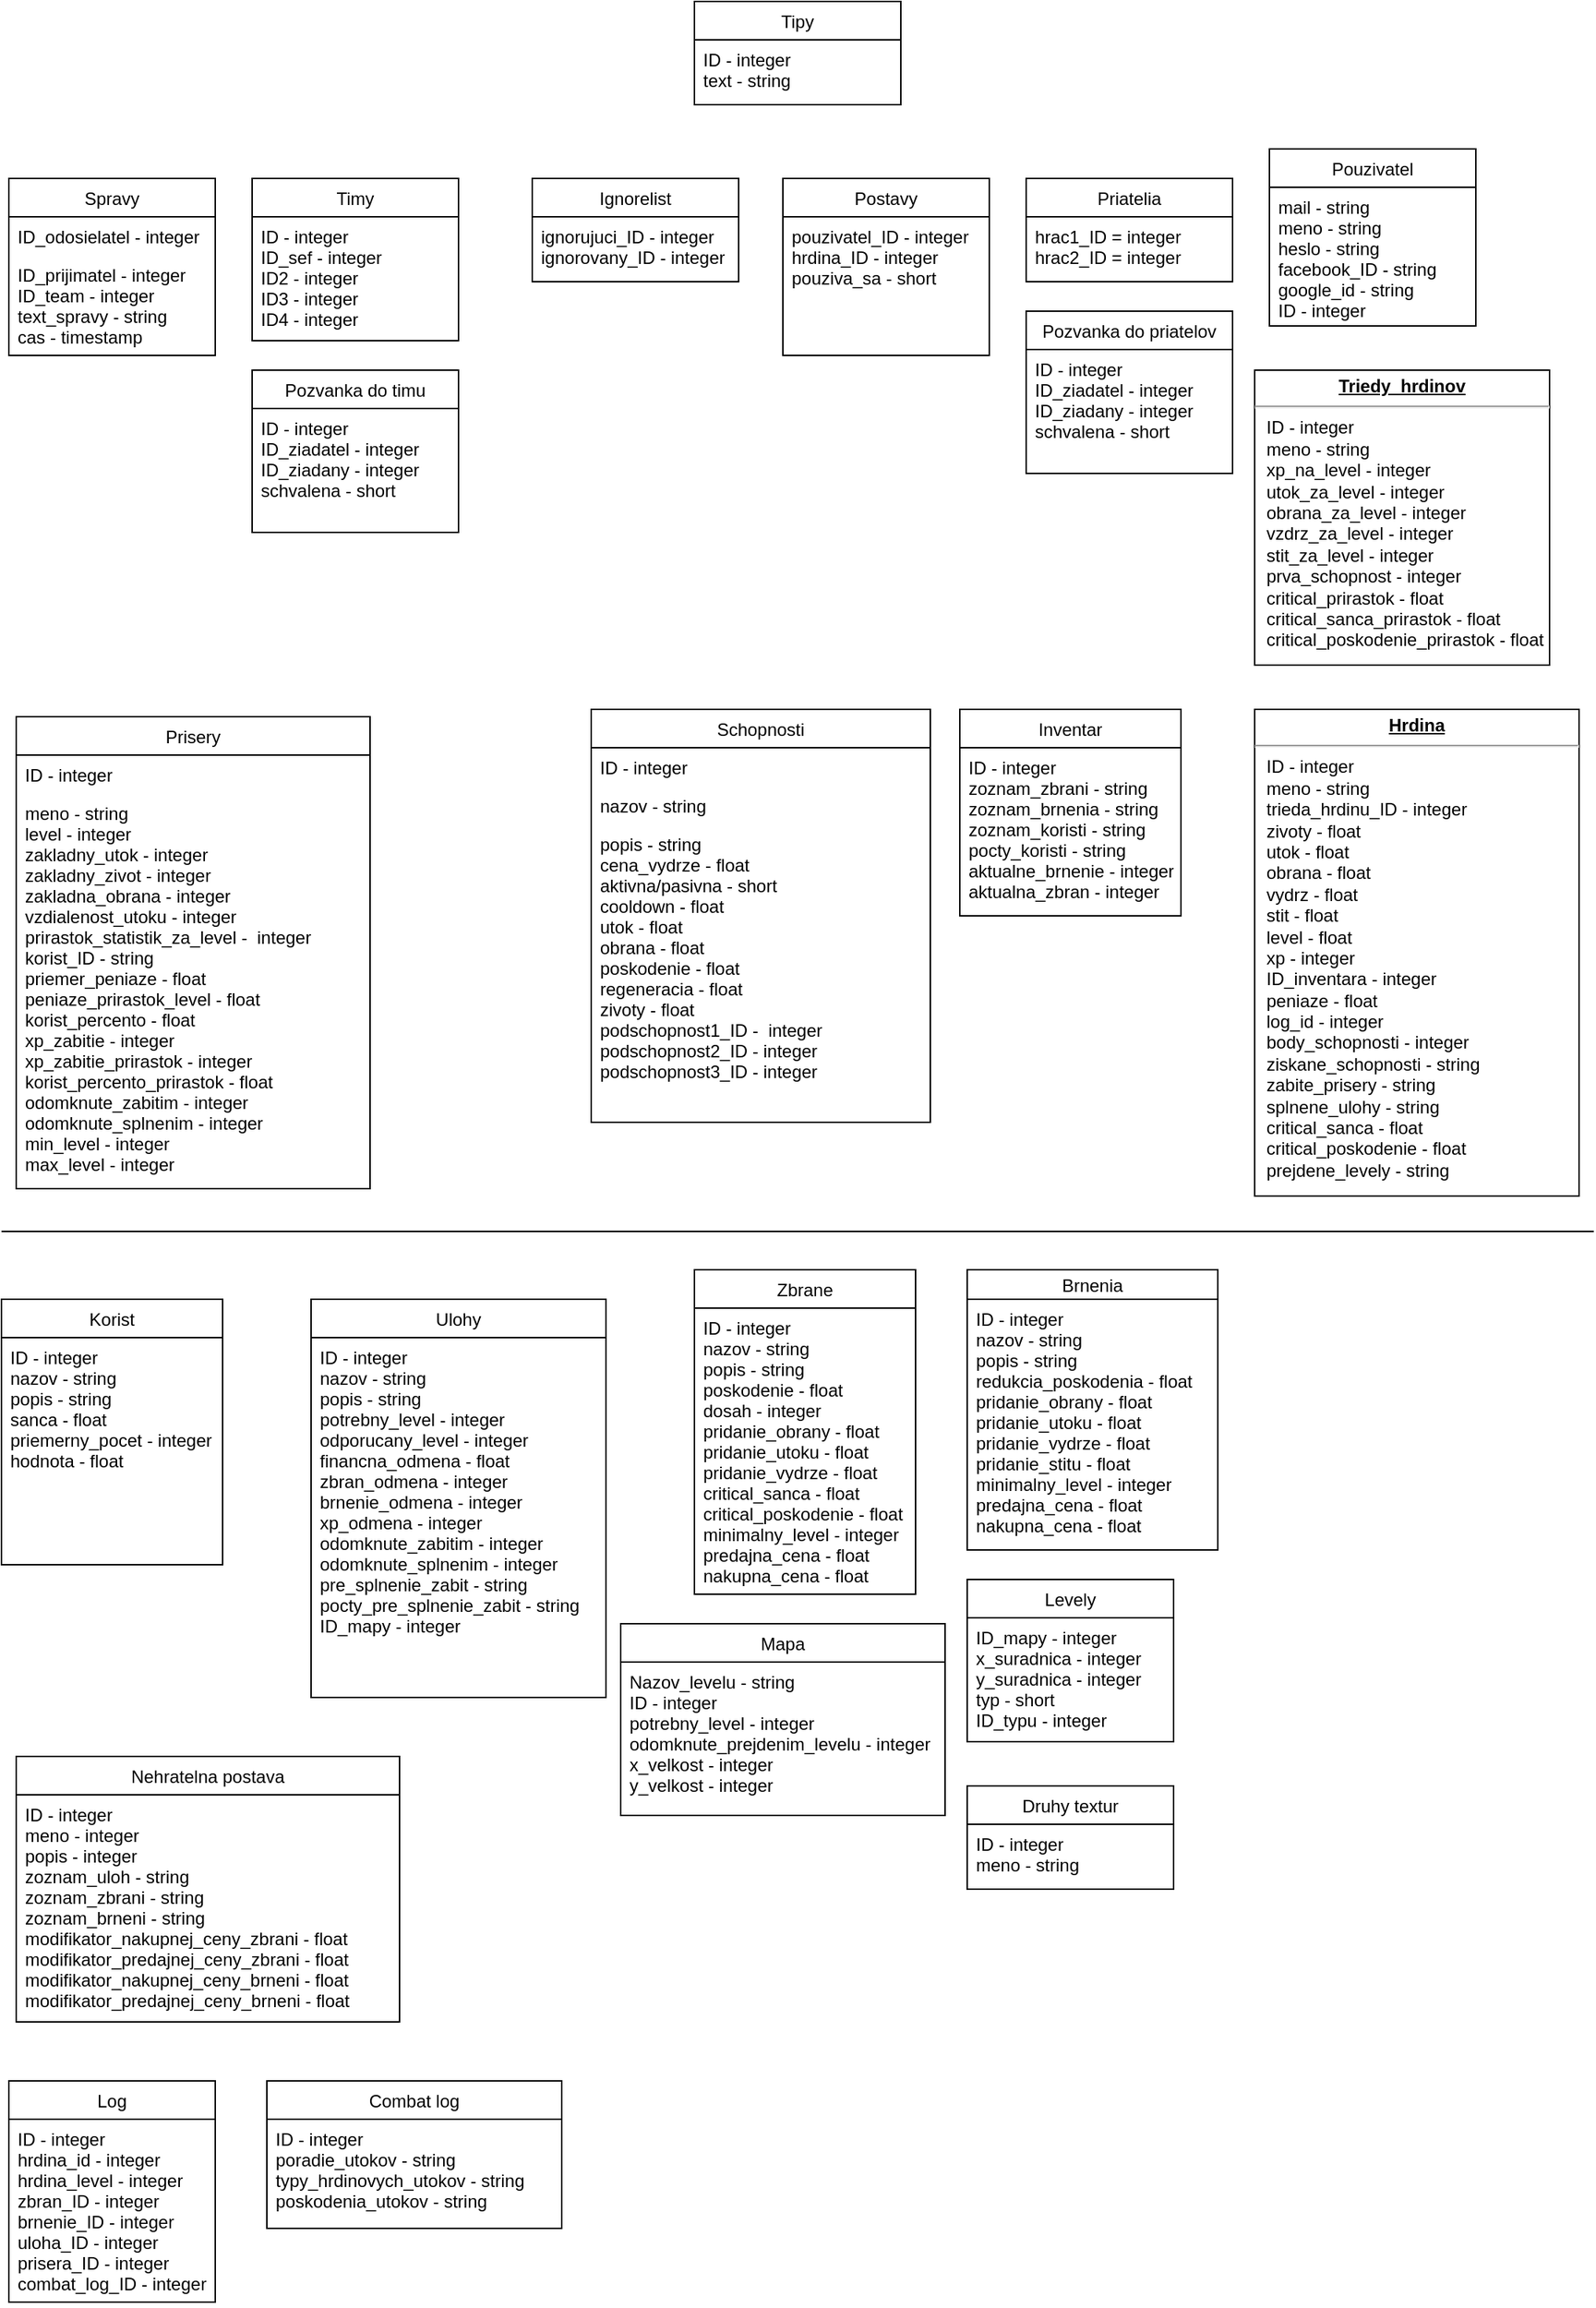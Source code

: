 <mxfile version="13.10.0" type="device"><diagram name="Page-1" id="a7904f86-f2b4-8e86-fa97-74104820619b"><mxGraphModel dx="2130" dy="1763" grid="1" gridSize="10" guides="1" tooltips="1" connect="1" arrows="1" fold="1" page="1" pageScale="1" pageWidth="1100" pageHeight="850" background="#ffffff" math="0" shadow="0"><root><mxCell id="0"/><mxCell id="1" parent="0"/><mxCell id="24794b860abc3c2d-22" value="&lt;p style=&quot;margin: 0px ; margin-top: 4px ; text-align: center ; text-decoration: underline&quot;&gt;&lt;b&gt;Triedy_hrdinov&lt;/b&gt;&lt;/p&gt;&lt;hr&gt;&lt;p style=&quot;margin: 0px ; margin-left: 8px&quot;&gt;ID - integer&lt;/p&gt;&lt;p style=&quot;margin: 0px ; margin-left: 8px&quot;&gt;meno - string&lt;/p&gt;&lt;p style=&quot;margin: 0px ; margin-left: 8px&quot;&gt;xp_na_level - integer&lt;/p&gt;&lt;p style=&quot;margin: 0px ; margin-left: 8px&quot;&gt;utok_za_level - integer&lt;/p&gt;&lt;p style=&quot;margin: 0px ; margin-left: 8px&quot;&gt;obrana_za_level - integer&lt;/p&gt;&lt;p style=&quot;margin: 0px ; margin-left: 8px&quot;&gt;vzdrz_za_level - integer&lt;/p&gt;&lt;p style=&quot;margin: 0px ; margin-left: 8px&quot;&gt;stit_za_level - integer&lt;/p&gt;&lt;p style=&quot;margin: 0px ; margin-left: 8px&quot;&gt;prva_schopnost - integer&lt;/p&gt;&lt;p style=&quot;margin: 0px ; margin-left: 8px&quot;&gt;critical_prirastok - float&lt;br&gt;&lt;/p&gt;&lt;p style=&quot;margin: 0px ; margin-left: 8px&quot;&gt;critical_sanca_prirastok - float&lt;/p&gt;&lt;p style=&quot;margin: 0px ; margin-left: 8px&quot;&gt;critical_poskodenie_prirastok - float&lt;br&gt;&lt;/p&gt;" style="verticalAlign=top;align=left;overflow=fill;fontSize=12;fontFamily=Helvetica;html=1;rounded=0;shadow=0;comic=0;labelBackgroundColor=none;strokeWidth=1" parent="1" vertex="1"><mxGeometry x="860" y="190" width="200" height="200" as="geometry"/></mxCell><mxCell id="24794b860abc3c2d-29" value="&lt;p style=&quot;margin: 0px ; margin-top: 4px ; text-align: center ; text-decoration: underline&quot;&gt;&lt;b&gt;Hrdina&lt;/b&gt;&lt;/p&gt;&lt;hr&gt;&lt;p style=&quot;margin: 0px ; margin-left: 8px&quot;&gt;ID - integer&amp;nbsp;&lt;/p&gt;&lt;p style=&quot;margin: 0px ; margin-left: 8px&quot;&gt;meno - string&lt;/p&gt;&lt;p style=&quot;margin: 0px ; margin-left: 8px&quot;&gt;trieda_hrdinu_ID - integer&lt;/p&gt;&lt;p style=&quot;margin: 0px ; margin-left: 8px&quot;&gt;zivoty - float&lt;/p&gt;&lt;p style=&quot;margin: 0px ; margin-left: 8px&quot;&gt;utok - float&lt;/p&gt;&lt;p style=&quot;margin: 0px ; margin-left: 8px&quot;&gt;obrana - float&lt;/p&gt;&lt;p style=&quot;margin: 0px ; margin-left: 8px&quot;&gt;vydrz - float&lt;/p&gt;&lt;p style=&quot;margin: 0px ; margin-left: 8px&quot;&gt;stit - float&lt;/p&gt;&lt;p style=&quot;margin: 0px ; margin-left: 8px&quot;&gt;level - float&lt;/p&gt;&lt;p style=&quot;margin: 0px ; margin-left: 8px&quot;&gt;xp - integer&lt;/p&gt;&lt;p style=&quot;margin: 0px ; margin-left: 8px&quot;&gt;ID_inventara - integer&lt;/p&gt;&lt;p style=&quot;margin: 0px ; margin-left: 8px&quot;&gt;peniaze - float&lt;/p&gt;&lt;p style=&quot;margin: 0px ; margin-left: 8px&quot;&gt;&lt;span&gt;log_id - integer&lt;/span&gt;&lt;/p&gt;&lt;p style=&quot;margin: 0px ; margin-left: 8px&quot;&gt;&lt;span&gt;body_schopnosti - integer&lt;/span&gt;&lt;/p&gt;&lt;p style=&quot;margin: 0px ; margin-left: 8px&quot;&gt;&lt;span&gt;ziskane_schopnosti - string&lt;/span&gt;&lt;/p&gt;&lt;p style=&quot;margin: 0px ; margin-left: 8px&quot;&gt;&lt;span&gt;zabite_prisery - string&lt;/span&gt;&lt;/p&gt;&lt;p style=&quot;margin: 0px ; margin-left: 8px&quot;&gt;splnene_ulohy - string&lt;/p&gt;&lt;p style=&quot;margin: 0px ; margin-left: 8px&quot;&gt;critical_sanca - float&lt;/p&gt;&lt;p style=&quot;margin: 0px ; margin-left: 8px&quot;&gt;critical_poskodenie - float&lt;/p&gt;&lt;p style=&quot;margin: 0px ; margin-left: 8px&quot;&gt;prejdene_levely - string&lt;/p&gt;&lt;p style=&quot;margin: 0px ; margin-left: 8px&quot;&gt;&lt;br&gt;&lt;/p&gt;" style="verticalAlign=top;align=left;overflow=fill;fontSize=12;fontFamily=Helvetica;html=1;rounded=0;shadow=0;comic=0;labelBackgroundColor=none;strokeWidth=1" parent="1" vertex="1"><mxGeometry x="860" y="420" width="220" height="330" as="geometry"/></mxCell><mxCell id="AZQkYkP0Tyv_SYuR7T4m-1" value="Inventar" style="swimlane;fontStyle=0;childLayout=stackLayout;horizontal=1;startSize=26;fillColor=none;horizontalStack=0;resizeParent=1;resizeParentMax=0;resizeLast=0;collapsible=1;marginBottom=0;" vertex="1" parent="1"><mxGeometry x="660" y="420" width="150" height="140" as="geometry"/></mxCell><mxCell id="AZQkYkP0Tyv_SYuR7T4m-4" value="ID - integer &#10;zoznam_zbrani - string&#10;zoznam_brnenia - string&#10;zoznam_koristi - string&#10;pocty_koristi - string&#10;aktualne_brnenie - integer&#10;aktualna_zbran - integer&#10;" style="text;strokeColor=none;fillColor=none;align=left;verticalAlign=top;spacingLeft=4;spacingRight=4;overflow=hidden;rotatable=0;points=[[0,0.5],[1,0.5]];portConstraint=eastwest;" vertex="1" parent="AZQkYkP0Tyv_SYuR7T4m-1"><mxGeometry y="26" width="150" height="114" as="geometry"/></mxCell><mxCell id="AZQkYkP0Tyv_SYuR7T4m-9" value="Pouzivatel" style="swimlane;fontStyle=0;childLayout=stackLayout;horizontal=1;startSize=26;fillColor=none;horizontalStack=0;resizeParent=1;resizeParentMax=0;resizeLast=0;collapsible=1;marginBottom=0;" vertex="1" parent="1"><mxGeometry x="870" y="40" width="140" height="120" as="geometry"><mxRectangle x="870" y="40" width="90" height="26" as="alternateBounds"/></mxGeometry></mxCell><mxCell id="AZQkYkP0Tyv_SYuR7T4m-10" value="mail - string&#10;meno - string &#10;heslo - string&#10;facebook_ID - string&#10;google_id - string&#10;ID - integer&#10;&#10;" style="text;strokeColor=none;fillColor=none;align=left;verticalAlign=top;spacingLeft=4;spacingRight=4;overflow=hidden;rotatable=0;points=[[0,0.5],[1,0.5]];portConstraint=eastwest;" vertex="1" parent="AZQkYkP0Tyv_SYuR7T4m-9"><mxGeometry y="26" width="140" height="94" as="geometry"/></mxCell><mxCell id="AZQkYkP0Tyv_SYuR7T4m-13" value="Postavy" style="swimlane;fontStyle=0;childLayout=stackLayout;horizontal=1;startSize=26;fillColor=none;horizontalStack=0;resizeParent=1;resizeParentMax=0;resizeLast=0;collapsible=1;marginBottom=0;" vertex="1" parent="1"><mxGeometry x="540" y="60" width="140" height="120" as="geometry"/></mxCell><mxCell id="AZQkYkP0Tyv_SYuR7T4m-14" value="pouzivatel_ID - integer&#10;hrdina_ID - integer&#10;pouziva_sa - short&#10;" style="text;strokeColor=none;fillColor=none;align=left;verticalAlign=top;spacingLeft=4;spacingRight=4;overflow=hidden;rotatable=0;points=[[0,0.5],[1,0.5]];portConstraint=eastwest;" vertex="1" parent="AZQkYkP0Tyv_SYuR7T4m-13"><mxGeometry y="26" width="140" height="94" as="geometry"/></mxCell><mxCell id="AZQkYkP0Tyv_SYuR7T4m-17" value="Priatelia" style="swimlane;fontStyle=0;childLayout=stackLayout;horizontal=1;startSize=26;fillColor=none;horizontalStack=0;resizeParent=1;resizeParentMax=0;resizeLast=0;collapsible=1;marginBottom=0;" vertex="1" parent="1"><mxGeometry x="705" y="60" width="140" height="70" as="geometry"/></mxCell><mxCell id="AZQkYkP0Tyv_SYuR7T4m-18" value="hrac1_ID = integer&#10;hrac2_ID = integer" style="text;strokeColor=none;fillColor=none;align=left;verticalAlign=top;spacingLeft=4;spacingRight=4;overflow=hidden;rotatable=0;points=[[0,0.5],[1,0.5]];portConstraint=eastwest;" vertex="1" parent="AZQkYkP0Tyv_SYuR7T4m-17"><mxGeometry y="26" width="140" height="44" as="geometry"/></mxCell><mxCell id="AZQkYkP0Tyv_SYuR7T4m-21" value="Schopnosti" style="swimlane;fontStyle=0;childLayout=stackLayout;horizontal=1;startSize=26;fillColor=none;horizontalStack=0;resizeParent=1;resizeParentMax=0;resizeLast=0;collapsible=1;marginBottom=0;" vertex="1" parent="1"><mxGeometry x="410" y="420" width="230" height="280" as="geometry"/></mxCell><mxCell id="AZQkYkP0Tyv_SYuR7T4m-22" value="ID - integer" style="text;strokeColor=none;fillColor=none;align=left;verticalAlign=top;spacingLeft=4;spacingRight=4;overflow=hidden;rotatable=0;points=[[0,0.5],[1,0.5]];portConstraint=eastwest;" vertex="1" parent="AZQkYkP0Tyv_SYuR7T4m-21"><mxGeometry y="26" width="230" height="26" as="geometry"/></mxCell><mxCell id="AZQkYkP0Tyv_SYuR7T4m-23" value="nazov - string" style="text;strokeColor=none;fillColor=none;align=left;verticalAlign=top;spacingLeft=4;spacingRight=4;overflow=hidden;rotatable=0;points=[[0,0.5],[1,0.5]];portConstraint=eastwest;" vertex="1" parent="AZQkYkP0Tyv_SYuR7T4m-21"><mxGeometry y="52" width="230" height="26" as="geometry"/></mxCell><mxCell id="AZQkYkP0Tyv_SYuR7T4m-24" value="popis - string&#10;cena_vydrze - float&#10;aktivna/pasivna - short&#10;cooldown - float&#10;utok - float&#10;obrana - float&#10;poskodenie - float&#10;regeneracia - float&#10;zivoty - float &#10;podschopnost1_ID -  integer&#10;podschopnost2_ID - integer&#10;podschopnost3_ID - integer&#10;&#10;" style="text;strokeColor=none;fillColor=none;align=left;verticalAlign=top;spacingLeft=4;spacingRight=4;overflow=hidden;rotatable=0;points=[[0,0.5],[1,0.5]];portConstraint=eastwest;" vertex="1" parent="AZQkYkP0Tyv_SYuR7T4m-21"><mxGeometry y="78" width="230" height="202" as="geometry"/></mxCell><mxCell id="AZQkYkP0Tyv_SYuR7T4m-25" value="Prisery" style="swimlane;fontStyle=0;childLayout=stackLayout;horizontal=1;startSize=26;fillColor=none;horizontalStack=0;resizeParent=1;resizeParentMax=0;resizeLast=0;collapsible=1;marginBottom=0;" vertex="1" parent="1"><mxGeometry x="20" y="425" width="240" height="320" as="geometry"/></mxCell><mxCell id="AZQkYkP0Tyv_SYuR7T4m-26" value="ID - integer" style="text;strokeColor=none;fillColor=none;align=left;verticalAlign=top;spacingLeft=4;spacingRight=4;overflow=hidden;rotatable=0;points=[[0,0.5],[1,0.5]];portConstraint=eastwest;" vertex="1" parent="AZQkYkP0Tyv_SYuR7T4m-25"><mxGeometry y="26" width="240" height="26" as="geometry"/></mxCell><mxCell id="AZQkYkP0Tyv_SYuR7T4m-27" value="meno - string &#10;level - integer&#10;zakladny_utok - integer&#10;zakladny_zivot - integer&#10;zakladna_obrana - integer&#10;vzdialenost_utoku - integer&#10;prirastok_statistik_za_level -  integer&#10;korist_ID - string&#10;priemer_peniaze - float&#10;peniaze_prirastok_level - float&#10;korist_percento - float &#10;xp_zabitie - integer&#10;xp_zabitie_prirastok - integer&#10;korist_percento_prirastok - float&#10;odomknute_zabitim - integer&#10;odomknute_splnenim - integer&#10;min_level - integer&#10;max_level - integer&#10;&#10;" style="text;strokeColor=none;fillColor=none;align=left;verticalAlign=top;spacingLeft=4;spacingRight=4;overflow=hidden;rotatable=0;points=[[0,0.5],[1,0.5]];portConstraint=eastwest;" vertex="1" parent="AZQkYkP0Tyv_SYuR7T4m-25"><mxGeometry y="52" width="240" height="268" as="geometry"/></mxCell><mxCell id="AZQkYkP0Tyv_SYuR7T4m-29" value="Korist" style="swimlane;fontStyle=0;childLayout=stackLayout;horizontal=1;startSize=26;fillColor=none;horizontalStack=0;resizeParent=1;resizeParentMax=0;resizeLast=0;collapsible=1;marginBottom=0;" vertex="1" parent="1"><mxGeometry x="10" y="820" width="150" height="180" as="geometry"/></mxCell><mxCell id="AZQkYkP0Tyv_SYuR7T4m-30" value="ID - integer&#10;nazov - string&#10;popis - string &#10;sanca - float &#10;priemerny_pocet - integer&#10;hodnota - float" style="text;strokeColor=none;fillColor=none;align=left;verticalAlign=top;spacingLeft=4;spacingRight=4;overflow=hidden;rotatable=0;points=[[0,0.5],[1,0.5]];portConstraint=eastwest;" vertex="1" parent="AZQkYkP0Tyv_SYuR7T4m-29"><mxGeometry y="26" width="150" height="154" as="geometry"/></mxCell><mxCell id="AZQkYkP0Tyv_SYuR7T4m-33" value="Ignorelist" style="swimlane;fontStyle=0;childLayout=stackLayout;horizontal=1;startSize=26;fillColor=none;horizontalStack=0;resizeParent=1;resizeParentMax=0;resizeLast=0;collapsible=1;marginBottom=0;" vertex="1" parent="1"><mxGeometry x="370" y="60" width="140" height="70" as="geometry"/></mxCell><mxCell id="AZQkYkP0Tyv_SYuR7T4m-34" value="ignorujuci_ID - integer&#10;ignorovany_ID - integer" style="text;strokeColor=none;fillColor=none;align=left;verticalAlign=top;spacingLeft=4;spacingRight=4;overflow=hidden;rotatable=0;points=[[0,0.5],[1,0.5]];portConstraint=eastwest;" vertex="1" parent="AZQkYkP0Tyv_SYuR7T4m-33"><mxGeometry y="26" width="140" height="44" as="geometry"/></mxCell><mxCell id="AZQkYkP0Tyv_SYuR7T4m-37" value="Ulohy" style="swimlane;fontStyle=0;childLayout=stackLayout;horizontal=1;startSize=26;fillColor=none;horizontalStack=0;resizeParent=1;resizeParentMax=0;resizeLast=0;collapsible=1;marginBottom=0;" vertex="1" parent="1"><mxGeometry x="220" y="820" width="200" height="270" as="geometry"/></mxCell><mxCell id="AZQkYkP0Tyv_SYuR7T4m-38" value="ID - integer&#10;nazov - string&#10;popis - string&#10;potrebny_level - integer&#10;odporucany_level - integer&#10;financna_odmena - float&#10;zbran_odmena - integer&#10;brnenie_odmena - integer&#10;xp_odmena - integer&#10;odomknute_zabitim - integer&#10;odomknute_splnenim - integer&#10;pre_splnenie_zabit - string&#10;pocty_pre_splnenie_zabit - string&#10;ID_mapy - integer&#10;&#10;" style="text;strokeColor=none;fillColor=none;align=left;verticalAlign=top;spacingLeft=4;spacingRight=4;overflow=hidden;rotatable=0;points=[[0,0.5],[1,0.5]];portConstraint=eastwest;" vertex="1" parent="AZQkYkP0Tyv_SYuR7T4m-37"><mxGeometry y="26" width="200" height="244" as="geometry"/></mxCell><mxCell id="AZQkYkP0Tyv_SYuR7T4m-41" value="Brnenia" style="swimlane;fontStyle=0;childLayout=stackLayout;horizontal=1;startSize=20;fillColor=none;horizontalStack=0;resizeParent=1;resizeParentMax=0;resizeLast=0;collapsible=1;marginBottom=0;" vertex="1" parent="1"><mxGeometry x="665" y="800" width="170" height="190" as="geometry"/></mxCell><mxCell id="AZQkYkP0Tyv_SYuR7T4m-44" value="ID - integer&#10;nazov - string&#10;popis - string&#10;redukcia_poskodenia - float&#10;pridanie_obrany - float&#10;pridanie_utoku - float&#10;pridanie_vydrze - float&#10;pridanie_stitu - float&#10;minimalny_level - integer&#10;predajna_cena - float&#10;nakupna_cena - float" style="text;strokeColor=none;fillColor=none;align=left;verticalAlign=top;spacingLeft=4;spacingRight=4;overflow=hidden;rotatable=0;points=[[0,0.5],[1,0.5]];portConstraint=eastwest;" vertex="1" parent="AZQkYkP0Tyv_SYuR7T4m-41"><mxGeometry y="20" width="170" height="170" as="geometry"/></mxCell><mxCell id="AZQkYkP0Tyv_SYuR7T4m-45" value="Zbrane" style="swimlane;fontStyle=0;childLayout=stackLayout;horizontal=1;startSize=26;fillColor=none;horizontalStack=0;resizeParent=1;resizeParentMax=0;resizeLast=0;collapsible=1;marginBottom=0;" vertex="1" parent="1"><mxGeometry x="480" y="800" width="150" height="220" as="geometry"/></mxCell><mxCell id="AZQkYkP0Tyv_SYuR7T4m-46" value="ID - integer&#10;nazov - string&#10;popis - string&#10;poskodenie - float&#10;dosah - integer&#10;pridanie_obrany - float&#10;pridanie_utoku - float&#10;pridanie_vydrze - float&#10;critical_sanca - float&#10;critical_poskodenie - float&#10;minimalny_level - integer&#10;predajna_cena - float&#10;nakupna_cena - float" style="text;strokeColor=none;fillColor=none;align=left;verticalAlign=top;spacingLeft=4;spacingRight=4;overflow=hidden;rotatable=0;points=[[0,0.5],[1,0.5]];portConstraint=eastwest;" vertex="1" parent="AZQkYkP0Tyv_SYuR7T4m-45"><mxGeometry y="26" width="150" height="194" as="geometry"/></mxCell><mxCell id="AZQkYkP0Tyv_SYuR7T4m-49" value="Timy" style="swimlane;fontStyle=0;childLayout=stackLayout;horizontal=1;startSize=26;fillColor=none;horizontalStack=0;resizeParent=1;resizeParentMax=0;resizeLast=0;collapsible=1;marginBottom=0;" vertex="1" parent="1"><mxGeometry x="180" y="60" width="140" height="110" as="geometry"/></mxCell><mxCell id="AZQkYkP0Tyv_SYuR7T4m-50" value="ID - integer&#10;ID_sef - integer&#10;ID2 - integer&#10;ID3 - integer&#10;ID4 - integer" style="text;strokeColor=none;fillColor=none;align=left;verticalAlign=top;spacingLeft=4;spacingRight=4;overflow=hidden;rotatable=0;points=[[0,0.5],[1,0.5]];portConstraint=eastwest;" vertex="1" parent="AZQkYkP0Tyv_SYuR7T4m-49"><mxGeometry y="26" width="140" height="84" as="geometry"/></mxCell><mxCell id="AZQkYkP0Tyv_SYuR7T4m-53" value="Spravy" style="swimlane;fontStyle=0;childLayout=stackLayout;horizontal=1;startSize=26;fillColor=none;horizontalStack=0;resizeParent=1;resizeParentMax=0;resizeLast=0;collapsible=1;marginBottom=0;" vertex="1" parent="1"><mxGeometry x="15" y="60" width="140" height="120" as="geometry"/></mxCell><mxCell id="AZQkYkP0Tyv_SYuR7T4m-54" value="ID_odosielatel - integer" style="text;strokeColor=none;fillColor=none;align=left;verticalAlign=top;spacingLeft=4;spacingRight=4;overflow=hidden;rotatable=0;points=[[0,0.5],[1,0.5]];portConstraint=eastwest;" vertex="1" parent="AZQkYkP0Tyv_SYuR7T4m-53"><mxGeometry y="26" width="140" height="26" as="geometry"/></mxCell><mxCell id="AZQkYkP0Tyv_SYuR7T4m-55" value="ID_prijimatel - integer&#10;ID_team - integer&#10;text_spravy - string&#10;cas - timestamp&#10;&#10;" style="text;strokeColor=none;fillColor=none;align=left;verticalAlign=top;spacingLeft=4;spacingRight=4;overflow=hidden;rotatable=0;points=[[0,0.5],[1,0.5]];portConstraint=eastwest;" vertex="1" parent="AZQkYkP0Tyv_SYuR7T4m-53"><mxGeometry y="52" width="140" height="68" as="geometry"/></mxCell><mxCell id="AZQkYkP0Tyv_SYuR7T4m-57" value="Tipy" style="swimlane;fontStyle=0;childLayout=stackLayout;horizontal=1;startSize=26;fillColor=none;horizontalStack=0;resizeParent=1;resizeParentMax=0;resizeLast=0;collapsible=1;marginBottom=0;" vertex="1" parent="1"><mxGeometry x="480" y="-60" width="140" height="70" as="geometry"/></mxCell><mxCell id="AZQkYkP0Tyv_SYuR7T4m-58" value="ID - integer&#10;text - string" style="text;strokeColor=none;fillColor=none;align=left;verticalAlign=top;spacingLeft=4;spacingRight=4;overflow=hidden;rotatable=0;points=[[0,0.5],[1,0.5]];portConstraint=eastwest;" vertex="1" parent="AZQkYkP0Tyv_SYuR7T4m-57"><mxGeometry y="26" width="140" height="44" as="geometry"/></mxCell><mxCell id="AZQkYkP0Tyv_SYuR7T4m-61" value="Mapa" style="swimlane;fontStyle=0;childLayout=stackLayout;horizontal=1;startSize=26;fillColor=none;horizontalStack=0;resizeParent=1;resizeParentMax=0;resizeLast=0;collapsible=1;marginBottom=0;" vertex="1" parent="1"><mxGeometry x="430" y="1040" width="220" height="130" as="geometry"/></mxCell><mxCell id="AZQkYkP0Tyv_SYuR7T4m-64" value="Nazov_levelu - string&#10;ID - integer&#10;potrebny_level - integer&#10;odomknute_prejdenim_levelu - integer&#10;x_velkost - integer&#10;y_velkost - integer" style="text;strokeColor=none;fillColor=none;align=left;verticalAlign=top;spacingLeft=4;spacingRight=4;overflow=hidden;rotatable=0;points=[[0,0.5],[1,0.5]];portConstraint=eastwest;" vertex="1" parent="AZQkYkP0Tyv_SYuR7T4m-61"><mxGeometry y="26" width="220" height="104" as="geometry"/></mxCell><mxCell id="AZQkYkP0Tyv_SYuR7T4m-65" value="Levely" style="swimlane;fontStyle=0;childLayout=stackLayout;horizontal=1;startSize=26;fillColor=none;horizontalStack=0;resizeParent=1;resizeParentMax=0;resizeLast=0;collapsible=1;marginBottom=0;" vertex="1" parent="1"><mxGeometry x="665" y="1010" width="140" height="110" as="geometry"/></mxCell><mxCell id="AZQkYkP0Tyv_SYuR7T4m-68" value="ID_mapy - integer&#10;x_suradnica - integer&#10;y_suradnica - integer&#10;typ - short&#10;ID_typu - integer" style="text;strokeColor=none;fillColor=none;align=left;verticalAlign=top;spacingLeft=4;spacingRight=4;overflow=hidden;rotatable=0;points=[[0,0.5],[1,0.5]];portConstraint=eastwest;" vertex="1" parent="AZQkYkP0Tyv_SYuR7T4m-65"><mxGeometry y="26" width="140" height="84" as="geometry"/></mxCell><mxCell id="AZQkYkP0Tyv_SYuR7T4m-69" value="Nehratelna postava" style="swimlane;fontStyle=0;childLayout=stackLayout;horizontal=1;startSize=26;fillColor=none;horizontalStack=0;resizeParent=1;resizeParentMax=0;resizeLast=0;collapsible=1;marginBottom=0;" vertex="1" parent="1"><mxGeometry x="20" y="1130" width="260" height="180" as="geometry"/></mxCell><mxCell id="AZQkYkP0Tyv_SYuR7T4m-72" value="ID - integer&#10;meno - integer&#10;popis - integer&#10;zoznam_uloh - string&#10;zoznam_zbrani - string&#10;zoznam_brneni - string&#10;modifikator_nakupnej_ceny_zbrani - float&#10;modifikator_predajnej_ceny_zbrani - float&#10;modifikator_nakupnej_ceny_brneni - float&#10;modifikator_predajnej_ceny_brneni - float" style="text;strokeColor=none;fillColor=none;align=left;verticalAlign=top;spacingLeft=4;spacingRight=4;overflow=hidden;rotatable=0;points=[[0,0.5],[1,0.5]];portConstraint=eastwest;" vertex="1" parent="AZQkYkP0Tyv_SYuR7T4m-69"><mxGeometry y="26" width="260" height="154" as="geometry"/></mxCell><mxCell id="AZQkYkP0Tyv_SYuR7T4m-77" value="Log" style="swimlane;fontStyle=0;childLayout=stackLayout;horizontal=1;startSize=26;fillColor=none;horizontalStack=0;resizeParent=1;resizeParentMax=0;resizeLast=0;collapsible=1;marginBottom=0;" vertex="1" parent="1"><mxGeometry x="15" y="1350" width="140" height="150" as="geometry"/></mxCell><mxCell id="AZQkYkP0Tyv_SYuR7T4m-78" value="ID - integer&#10;hrdina_id - integer&#10;hrdina_level - integer&#10;zbran_ID - integer&#10;brnenie_ID - integer&#10;uloha_ID - integer&#10;prisera_ID - integer&#10;combat_log_ID - integer" style="text;strokeColor=none;fillColor=none;align=left;verticalAlign=top;spacingLeft=4;spacingRight=4;overflow=hidden;rotatable=0;points=[[0,0.5],[1,0.5]];portConstraint=eastwest;" vertex="1" parent="AZQkYkP0Tyv_SYuR7T4m-77"><mxGeometry y="26" width="140" height="124" as="geometry"/></mxCell><mxCell id="AZQkYkP0Tyv_SYuR7T4m-81" value="Combat log" style="swimlane;fontStyle=0;childLayout=stackLayout;horizontal=1;startSize=26;fillColor=none;horizontalStack=0;resizeParent=1;resizeParentMax=0;resizeLast=0;collapsible=1;marginBottom=0;" vertex="1" parent="1"><mxGeometry x="190" y="1350" width="200" height="100" as="geometry"/></mxCell><mxCell id="AZQkYkP0Tyv_SYuR7T4m-84" value="ID - integer&#10;poradie_utokov - string&#10;typy_hrdinovych_utokov - string&#10;poskodenia_utokov - string&#10;" style="text;strokeColor=none;fillColor=none;align=left;verticalAlign=top;spacingLeft=4;spacingRight=4;overflow=hidden;rotatable=0;points=[[0,0.5],[1,0.5]];portConstraint=eastwest;" vertex="1" parent="AZQkYkP0Tyv_SYuR7T4m-81"><mxGeometry y="26" width="200" height="74" as="geometry"/></mxCell><mxCell id="AZQkYkP0Tyv_SYuR7T4m-85" value="Pozvanka do priatelov" style="swimlane;fontStyle=0;childLayout=stackLayout;horizontal=1;startSize=26;fillColor=none;horizontalStack=0;resizeParent=1;resizeParentMax=0;resizeLast=0;collapsible=1;marginBottom=0;" vertex="1" parent="1"><mxGeometry x="705" y="150" width="140" height="110" as="geometry"/></mxCell><mxCell id="AZQkYkP0Tyv_SYuR7T4m-87" value="ID - integer&#10;ID_ziadatel - integer&#10;ID_ziadany - integer&#10;schvalena - short" style="text;strokeColor=none;fillColor=none;align=left;verticalAlign=top;spacingLeft=4;spacingRight=4;overflow=hidden;rotatable=0;points=[[0,0.5],[1,0.5]];portConstraint=eastwest;" vertex="1" parent="AZQkYkP0Tyv_SYuR7T4m-85"><mxGeometry y="26" width="140" height="84" as="geometry"/></mxCell><mxCell id="AZQkYkP0Tyv_SYuR7T4m-89" value="Pozvanka do timu" style="swimlane;fontStyle=0;childLayout=stackLayout;horizontal=1;startSize=26;fillColor=none;horizontalStack=0;resizeParent=1;resizeParentMax=0;resizeLast=0;collapsible=1;marginBottom=0;" vertex="1" parent="1"><mxGeometry x="180" y="190" width="140" height="110" as="geometry"/></mxCell><mxCell id="AZQkYkP0Tyv_SYuR7T4m-90" value="ID - integer&#10;ID_ziadatel - integer&#10;ID_ziadany - integer&#10;schvalena - short" style="text;strokeColor=none;fillColor=none;align=left;verticalAlign=top;spacingLeft=4;spacingRight=4;overflow=hidden;rotatable=0;points=[[0,0.5],[1,0.5]];portConstraint=eastwest;" vertex="1" parent="AZQkYkP0Tyv_SYuR7T4m-89"><mxGeometry y="26" width="140" height="84" as="geometry"/></mxCell><mxCell id="AZQkYkP0Tyv_SYuR7T4m-91" value="Druhy textur" style="swimlane;fontStyle=0;childLayout=stackLayout;horizontal=1;startSize=26;fillColor=none;horizontalStack=0;resizeParent=1;resizeParentMax=0;resizeLast=0;collapsible=1;marginBottom=0;" vertex="1" parent="1"><mxGeometry x="665" y="1150" width="140" height="70" as="geometry"/></mxCell><mxCell id="AZQkYkP0Tyv_SYuR7T4m-94" value="ID - integer&#10;meno - string&#10;" style="text;strokeColor=none;fillColor=none;align=left;verticalAlign=top;spacingLeft=4;spacingRight=4;overflow=hidden;rotatable=0;points=[[0,0.5],[1,0.5]];portConstraint=eastwest;" vertex="1" parent="AZQkYkP0Tyv_SYuR7T4m-91"><mxGeometry y="26" width="140" height="44" as="geometry"/></mxCell><mxCell id="AZQkYkP0Tyv_SYuR7T4m-95" value="" style="line;strokeWidth=1;fillColor=none;align=left;verticalAlign=middle;spacingTop=-1;spacingLeft=3;spacingRight=3;rotatable=0;labelPosition=right;points=[];portConstraint=eastwest;" vertex="1" parent="1"><mxGeometry x="10" y="770" width="1080" height="8" as="geometry"/></mxCell></root></mxGraphModel></diagram></mxfile>